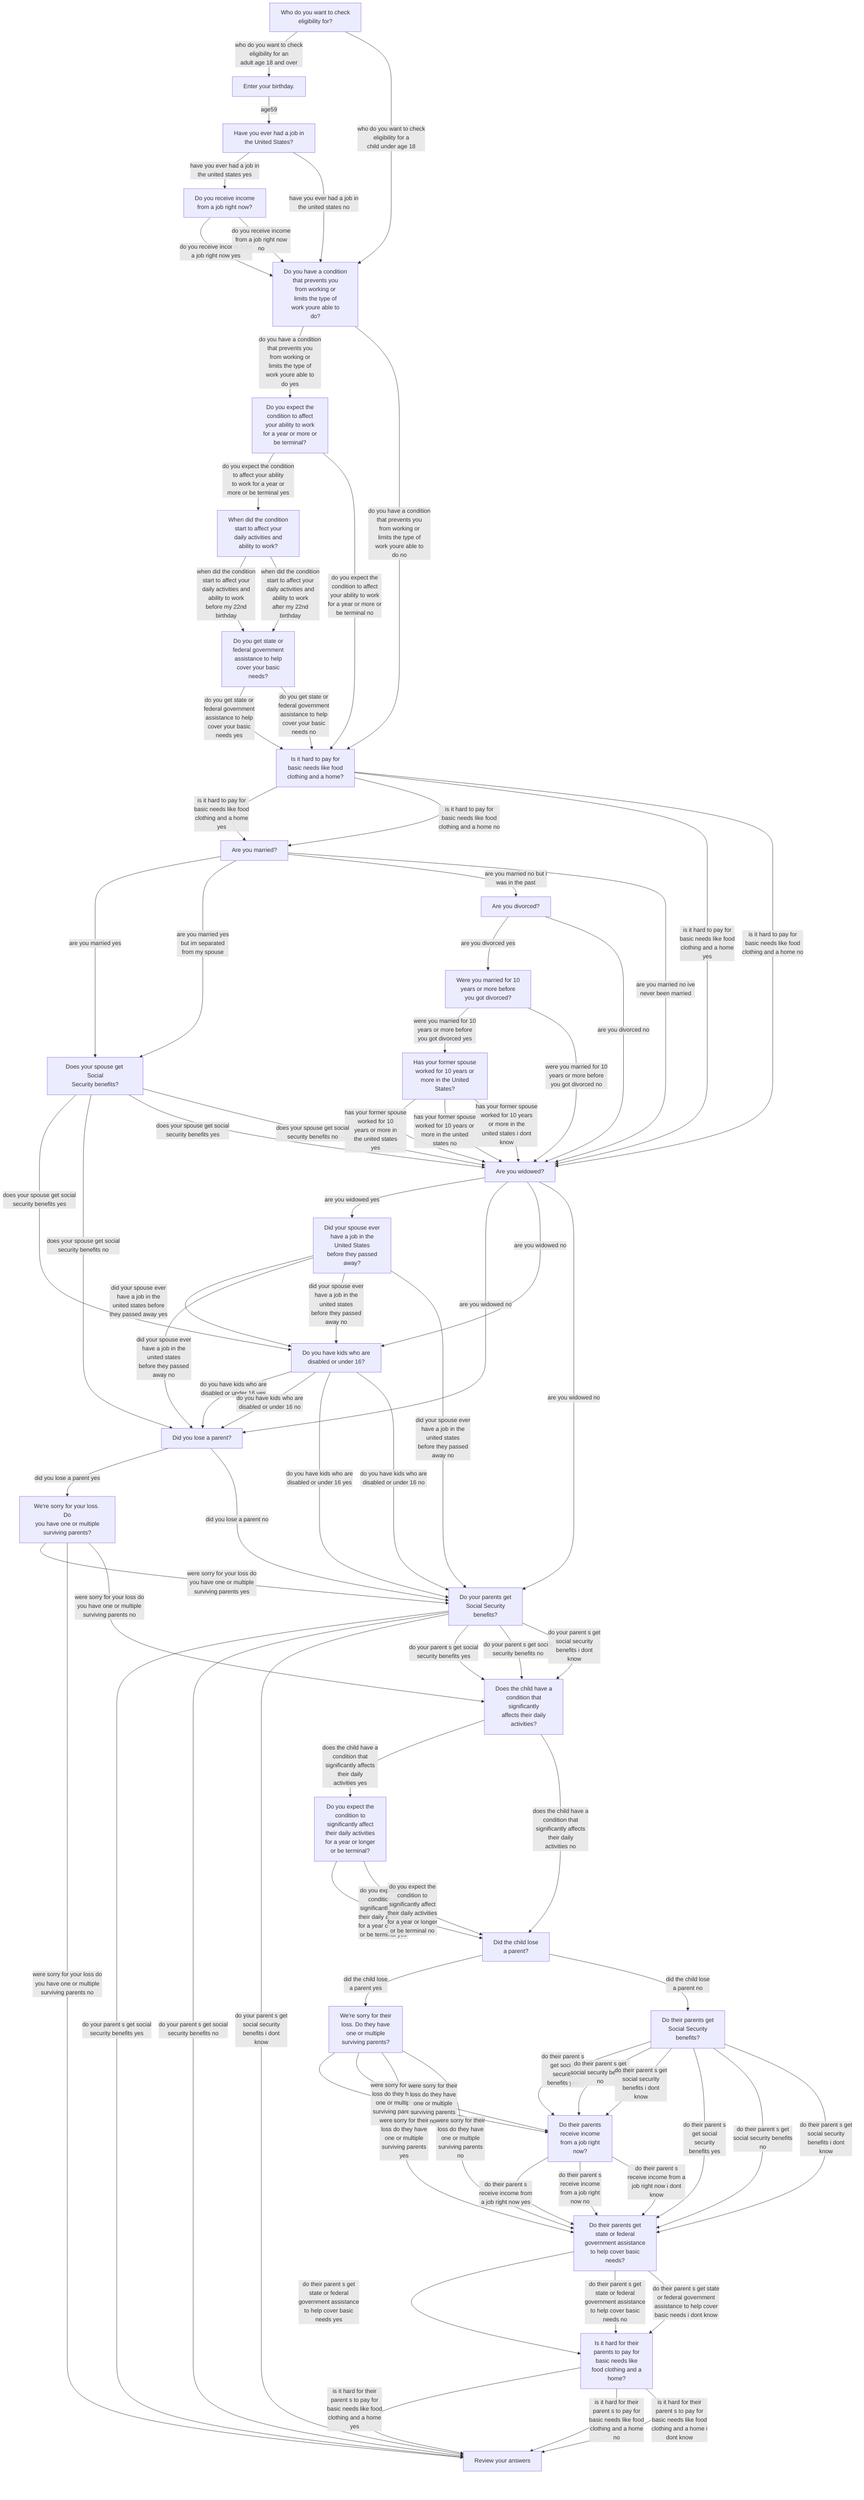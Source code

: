 graph TD
    A[ Who do you want to check<br/>eligibility for? ] -- who do you want to check<br/>eligibility for an<br/>adult age 18 and over --> B[ Enter your birthday. ]
    B -- age59 --> D[ Have you ever had a job in<br/>the United States? ]
    D -- have you ever had a job in<br/>the united states yes --> E[ Do you receive income<br/>from a job right now? ]
    E -- do you receive income from<br/>a job right now yes --> G[ Do you have a condition<br/>that prevents you<br/>from working or<br/>limits the type of<br/>work youre able to<br/>do? ]
    G -- do you have a condition<br/>that prevents you<br/>from working or<br/>limits the type of<br/>work youre able to<br/>do yes --> H[ Do you expect the<br/>condition to affect<br/>your ability to work<br/>for a year or more or<br/>be terminal? ]
    H -- do you expect the condition<br/>to affect your ability<br/>to work for a year or<br/>more or be terminal yes --> I[ When did the condition<br/>start to affect your<br/>daily activities and<br/>ability to work? ]
    I -- when did the condition<br/>start to affect your<br/>daily activities and<br/>ability to work<br/>before my 22nd<br/>birthday --> J[ Do you get state or<br/>federal government<br/>assistance to help<br/>cover your basic<br/>needs? ]
    J -- do you get state or<br/>federal government<br/>assistance to help<br/>cover your basic<br/>needs yes --> K[ Is it hard to pay for<br/>basic needs like food<br/>clothing and a home? ]
    K -- is it hard to pay for<br/>basic needs like food<br/>clothing and a home<br/>yes --> L[ Are you married? ]
    L -- are you married yes --> M[ Does your spouse get Social<br/>Security benefits? ]
    M -- does your spouse get social<br/>security benefits yes --> T[ Do you have kids who are<br/>disabled or under 16? ]
    T -- do you have kids who are<br/>disabled or under 16 yes --> U[ Did you lose a parent? ]
    U -- did you lose a parent yes --> V[ We're sorry for your loss. Do<br/>you have one or multiple<br/>surviving parents? ]
    V -- were sorry for your loss do<br/>you have one or multiple<br/>surviving parents yes --> W[ Do your parents get<br/>Social Security<br/>benefits? ]
    W -- do your parent s get social<br/>security benefits yes --> Summary[ Review your answers ]
    W -- do your parent s get social<br/>security benefits no --> Summary
    W -- do your parent s get<br/>social security<br/>benefits i dont<br/>know --> Summary
    V -- were sorry for your loss do<br/>you have one or multiple<br/>surviving parents no --> Summary
    U -- did you lose a parent no --> W
    T -- do you have kids who are<br/>disabled or under 16 no --> U
    M -- does your spouse get social<br/>security benefits no --> U
    L -- are you married yes<br/>but im separated<br/>from my spouse --> M
    L -- are you married no but i<br/>was in the past --> O[ Are you divorced? ]
    O -- are you divorced yes --> P[ Were you married for 10<br/>years or more before<br/>you got divorced? ]
    P -- were you married for 10<br/>years or more before<br/>you got divorced yes --> Q[ Has your former spouse<br/>worked for 10 years or<br/>more in the United<br/>States? ]
    Q -- has your former spouse<br/>worked for 10<br/>years or more in<br/>the united states<br/>yes --> R[ Are you widowed? ]
    R -- are you widowed yes --> S[ Did your spouse ever<br/>have a job in the<br/>United States<br/>before they passed<br/>away? ]
    S -- did your spouse ever<br/>have a job in the<br/>united states before<br/>they passed away yes --> T
    S -- did your spouse ever<br/>have a job in the<br/>united states<br/>before they passed<br/>away no --> U
    R -- are you widowed no --> U
    Q -- has your former spouse<br/>worked for 10 years or<br/>more in the united<br/>states no --> R
    Q -- has your former spouse<br/>worked for 10 years<br/>or more in the<br/>united states i dont<br/>know --> R
    P -- were you married for 10<br/>years or more before<br/>you got divorced no --> R
    O -- are you divorced no --> R
    L -- are you married no ive<br/>never been married --> R
    K -- is it hard to pay for<br/>basic needs like food<br/>clothing and a home no --> L
    M -- does your spouse get social<br/>security benefits yes --> R
    S -- did your spouse ever<br/>have a job in the<br/>united states<br/>before they passed<br/>away no --> T
    R -- are you widowed no --> T
    M -- does your spouse get social<br/>security benefits no --> R
    J -- do you get state or<br/>federal government<br/>assistance to help<br/>cover your basic<br/>needs no --> K
    I -- when did the condition<br/>start to affect your<br/>daily activities and<br/>ability to work<br/>after my 22nd<br/>birthday --> J
    T -- do you have kids who are<br/>disabled or under 16 yes --> W
    T -- do you have kids who are<br/>disabled or under 16 no --> W
    S -- did your spouse ever<br/>have a job in the<br/>united states<br/>before they passed<br/>away no --> W
    R -- are you widowed no --> W
    H -- do you expect the<br/>condition to affect<br/>your ability to work<br/>for a year or more or<br/>be terminal no --> K
    G -- do you have a condition<br/>that prevents you<br/>from working or<br/>limits the type of<br/>work youre able to<br/>do no --> K
    E -- do you receive income<br/>from a job right now<br/>no --> G
    D -- have you ever had a job in<br/>the united states no --> G
    A -- who do you want to check<br/>eligibility for a<br/>child under age 18 --> G
    K -- is it hard to pay for<br/>basic needs like food<br/>clothing and a home<br/>yes --> R
    W -- do your parent s get social<br/>security benefits yes --> X[ Does the child have a<br/>condition that<br/>significantly<br/>affects their daily<br/>activities? ]
    X -- does the child have a<br/>condition that<br/>significantly affects<br/>their daily<br/>activities yes --> Y[ Do you expect the<br/>condition to<br/>significantly affect<br/>their daily activities<br/>for a year or longer<br/>or be terminal? ]
    Y -- do you expect the<br/>condition to<br/>significantly affect<br/>their daily activities<br/>for a year or longer<br/>or be terminal yes --> Z[ Did the child lose<br/>a parent? ]
    Z -- did the child lose<br/>a parent yes --> AA[ We're sorry for their<br/>loss. Do they have<br/>one or multiple<br/>surviving parents? ]
    AA -- were sorry for their<br/>loss do they have<br/>one or multiple<br/>surviving parents<br/>yes --> CC[ Do their parents<br/>receive income<br/>from a job right<br/>now? ]
    CC -- do their parent s<br/>receive income from<br/>a job right now yes --> DD[ Do their parents get<br/>state or federal<br/>government assistance<br/>to help cover basic<br/>needs? ]
    DD -- do their parent s get<br/>state or federal<br/>government assistance<br/>to help cover basic<br/>needs yes --> EE[ Is it hard for their<br/>parents to pay for<br/>basic needs like<br/>food clothing and a<br/>home? ]
    EE -- is it hard for their<br/>parent s to pay for<br/>basic needs like food<br/>clothing and a home<br/>yes --> Summary
    EE -- is it hard for their<br/>parent s to pay for<br/>basic needs like food<br/>clothing and a home<br/>no --> Summary
    EE -- is it hard for their<br/>parent s to pay for<br/>basic needs like food<br/>clothing and a home i<br/>dont know --> Summary
    DD -- do their parent s get<br/>state or federal<br/>government assistance<br/>to help cover basic<br/>needs no --> EE
    DD -- do their parent s get state<br/>or federal government<br/>assistance to help cover<br/>basic needs i dont know --> EE
    CC -- do their parent s<br/>receive income<br/>from a job right<br/>now no --> DD
    CC -- do their parent s<br/>receive income from a<br/>job right now i dont<br/>know --> DD
    AA -- were sorry for their<br/>loss do they have<br/>one or multiple<br/>surviving parents<br/>no --> CC
    Z -- did the child lose<br/>a parent no --> BB[ Do their parents get<br/>Social Security<br/>benefits? ]
    BB -- do their parent s<br/>get social<br/>security<br/>benefits yes --> CC
    BB -- do their parent s get<br/>social security benefits<br/>no --> CC
    BB -- do their parent s get<br/>social security<br/>benefits i dont<br/>know --> CC
    Y -- do you expect the<br/>condition to<br/>significantly affect<br/>their daily activities<br/>for a year or longer<br/>or be terminal no --> Z
    X -- does the child have a<br/>condition that<br/>significantly affects<br/>their daily<br/>activities no --> Z
    AA -- were sorry for their<br/>loss do they have<br/>one or multiple<br/>surviving parents<br/>yes --> DD
    AA -- were sorry for their<br/>loss do they have<br/>one or multiple<br/>surviving parents<br/>no --> DD
    BB -- do their parent s<br/>get social<br/>security<br/>benefits yes --> DD
    BB -- do their parent s get<br/>social security benefits<br/>no --> DD
    BB -- do their parent s get<br/>social security<br/>benefits i dont<br/>know --> DD
    W -- do your parent s get social<br/>security benefits no --> X
    W -- do your parent s get<br/>social security<br/>benefits i dont<br/>know --> X
    V -- were sorry for your loss do<br/>you have one or multiple<br/>surviving parents no --> X
    K -- is it hard to pay for<br/>basic needs like food<br/>clothing and a home no --> R